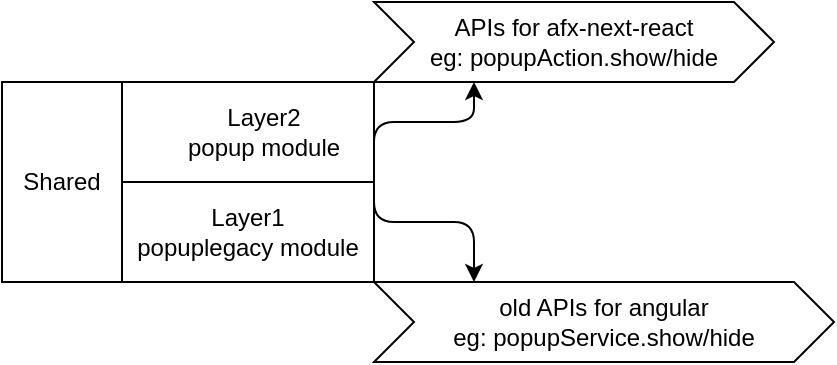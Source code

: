 <mxfile version="13.6.2" type="github">
  <diagram id="prtHgNgQTEPvFCAcTncT" name="Page-1">
    <mxGraphModel dx="563" dy="364" grid="1" gridSize="10" guides="1" tooltips="1" connect="1" arrows="1" fold="1" page="1" pageScale="1" pageWidth="827" pageHeight="1169" math="0" shadow="0">
      <root>
        <mxCell id="0" />
        <mxCell id="1" parent="0" />
        <mxCell id="BpZB2gK0rkXDyEb2kHPm-6" value="Layer1&lt;br&gt;popuplegacy module" style="shape=ext;rounded=0;html=1;whiteSpace=wrap;" vertex="1" parent="1">
          <mxGeometry x="354" y="530" width="126" height="50" as="geometry" />
        </mxCell>
        <mxCell id="BpZB2gK0rkXDyEb2kHPm-5" value="" style="shape=ext;rounded=0;html=1;whiteSpace=wrap;fillColor=none;" vertex="1" parent="1">
          <mxGeometry x="354" y="480" width="126" height="100" as="geometry" />
        </mxCell>
        <mxCell id="BpZB2gK0rkXDyEb2kHPm-7" value="Layer2&lt;br&gt;popup module" style="text;html=1;strokeColor=none;fillColor=none;align=center;verticalAlign=middle;whiteSpace=wrap;rounded=0;" vertex="1" parent="1">
          <mxGeometry x="370" y="490" width="110" height="30" as="geometry" />
        </mxCell>
        <mxCell id="BpZB2gK0rkXDyEb2kHPm-8" value="" style="rounded=0;whiteSpace=wrap;html=1;fillColor=none;" vertex="1" parent="1">
          <mxGeometry x="294" y="480" width="60" height="100" as="geometry" />
        </mxCell>
        <mxCell id="BpZB2gK0rkXDyEb2kHPm-9" value="Shared" style="text;html=1;strokeColor=none;fillColor=none;align=center;verticalAlign=middle;whiteSpace=wrap;rounded=0;" vertex="1" parent="1">
          <mxGeometry x="304" y="520" width="40" height="20" as="geometry" />
        </mxCell>
        <mxCell id="BpZB2gK0rkXDyEb2kHPm-11" value="" style="edgeStyle=elbowEdgeStyle;elbow=vertical;endArrow=classic;html=1;" edge="1" parent="1">
          <mxGeometry width="50" height="50" relative="1" as="geometry">
            <mxPoint x="480" y="520" as="sourcePoint" />
            <mxPoint x="530" y="480" as="targetPoint" />
          </mxGeometry>
        </mxCell>
        <mxCell id="BpZB2gK0rkXDyEb2kHPm-12" value="" style="edgeStyle=elbowEdgeStyle;elbow=vertical;endArrow=classic;html=1;exitX=1;exitY=0.5;exitDx=0;exitDy=0;" edge="1" parent="1" source="BpZB2gK0rkXDyEb2kHPm-5">
          <mxGeometry width="50" height="50" relative="1" as="geometry">
            <mxPoint x="480" y="570" as="sourcePoint" />
            <mxPoint x="530" y="580" as="targetPoint" />
            <Array as="points">
              <mxPoint x="510" y="550" />
            </Array>
          </mxGeometry>
        </mxCell>
        <mxCell id="BpZB2gK0rkXDyEb2kHPm-15" value="APIs for afx-next-react&lt;br&gt;eg: popupAction.show/hide" style="shape=step;perimeter=stepPerimeter;whiteSpace=wrap;html=1;fixedSize=1;rounded=0;fillColor=none;" vertex="1" parent="1">
          <mxGeometry x="480" y="440" width="200" height="40" as="geometry" />
        </mxCell>
        <mxCell id="BpZB2gK0rkXDyEb2kHPm-16" value="old APIs for angular&lt;br&gt;eg: popupService.show/hide" style="shape=step;perimeter=stepPerimeter;whiteSpace=wrap;html=1;fixedSize=1;rounded=0;fillColor=none;" vertex="1" parent="1">
          <mxGeometry x="480" y="580" width="230" height="40" as="geometry" />
        </mxCell>
      </root>
    </mxGraphModel>
  </diagram>
</mxfile>
